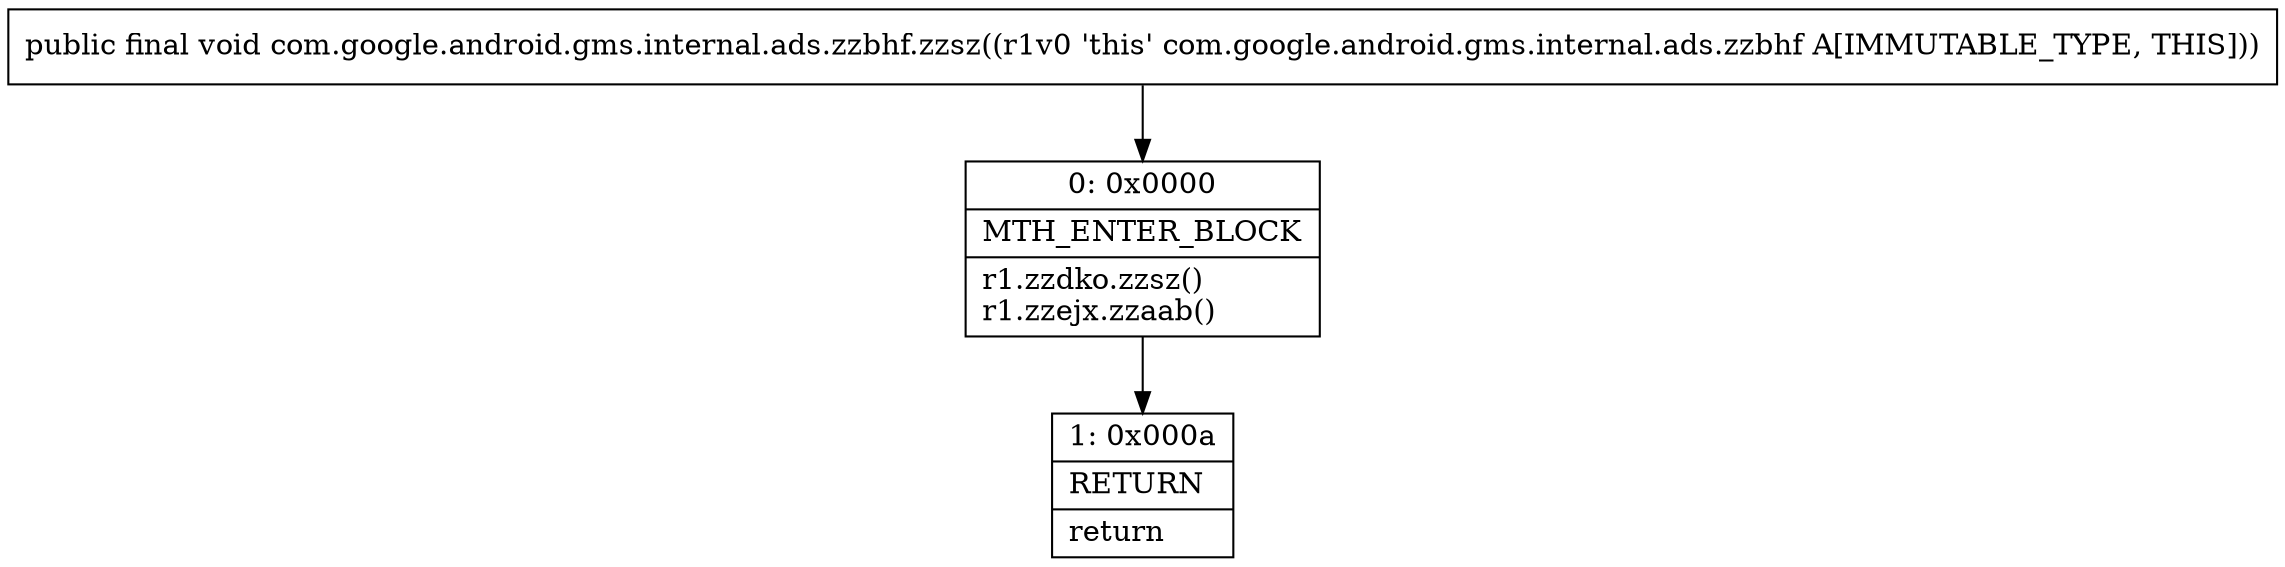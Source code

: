 digraph "CFG forcom.google.android.gms.internal.ads.zzbhf.zzsz()V" {
Node_0 [shape=record,label="{0\:\ 0x0000|MTH_ENTER_BLOCK\l|r1.zzdko.zzsz()\lr1.zzejx.zzaab()\l}"];
Node_1 [shape=record,label="{1\:\ 0x000a|RETURN\l|return\l}"];
MethodNode[shape=record,label="{public final void com.google.android.gms.internal.ads.zzbhf.zzsz((r1v0 'this' com.google.android.gms.internal.ads.zzbhf A[IMMUTABLE_TYPE, THIS])) }"];
MethodNode -> Node_0;
Node_0 -> Node_1;
}

